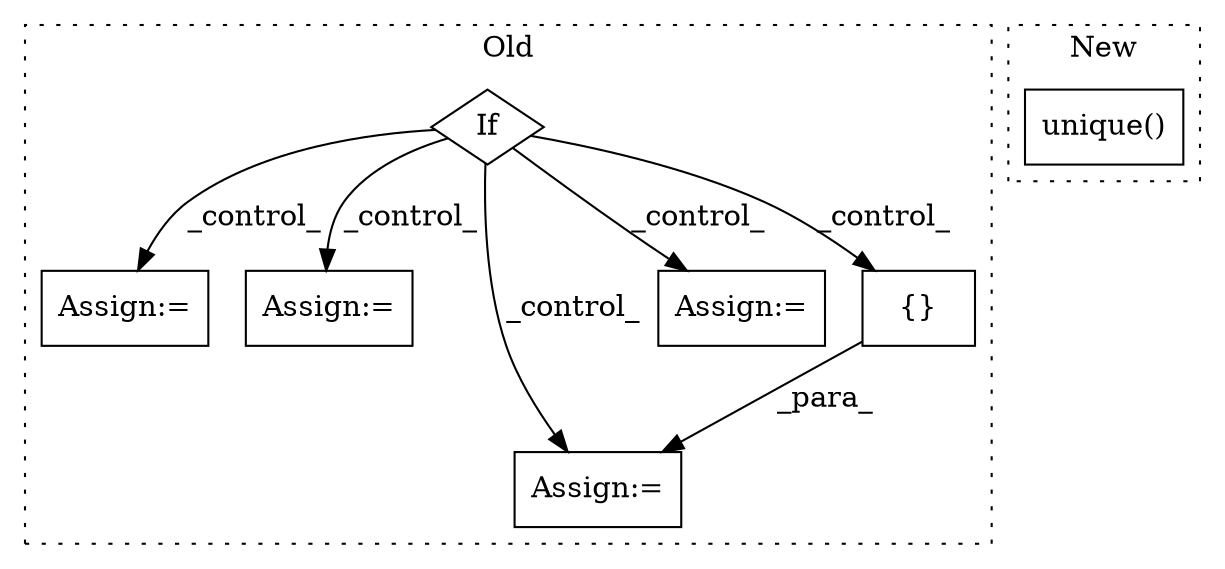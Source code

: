 digraph G {
subgraph cluster0 {
1 [label="If" a="96" s="32794" l="3" shape="diamond"];
3 [label="Assign:=" a="68" s="32845" l="3" shape="box"];
4 [label="Assign:=" a="68" s="32959" l="3" shape="box"];
5 [label="Assign:=" a="68" s="32869" l="3" shape="box"];
6 [label="Assign:=" a="68" s="32936" l="3" shape="box"];
7 [label="{}" a="95" s="32872,32885" l="1,1" shape="box"];
label = "Old";
style="dotted";
}
subgraph cluster1 {
2 [label="unique()" a="75" s="34109" l="17" shape="box"];
label = "New";
style="dotted";
}
1 -> 3 [label="_control_"];
1 -> 6 [label="_control_"];
1 -> 4 [label="_control_"];
1 -> 5 [label="_control_"];
1 -> 7 [label="_control_"];
7 -> 5 [label="_para_"];
}